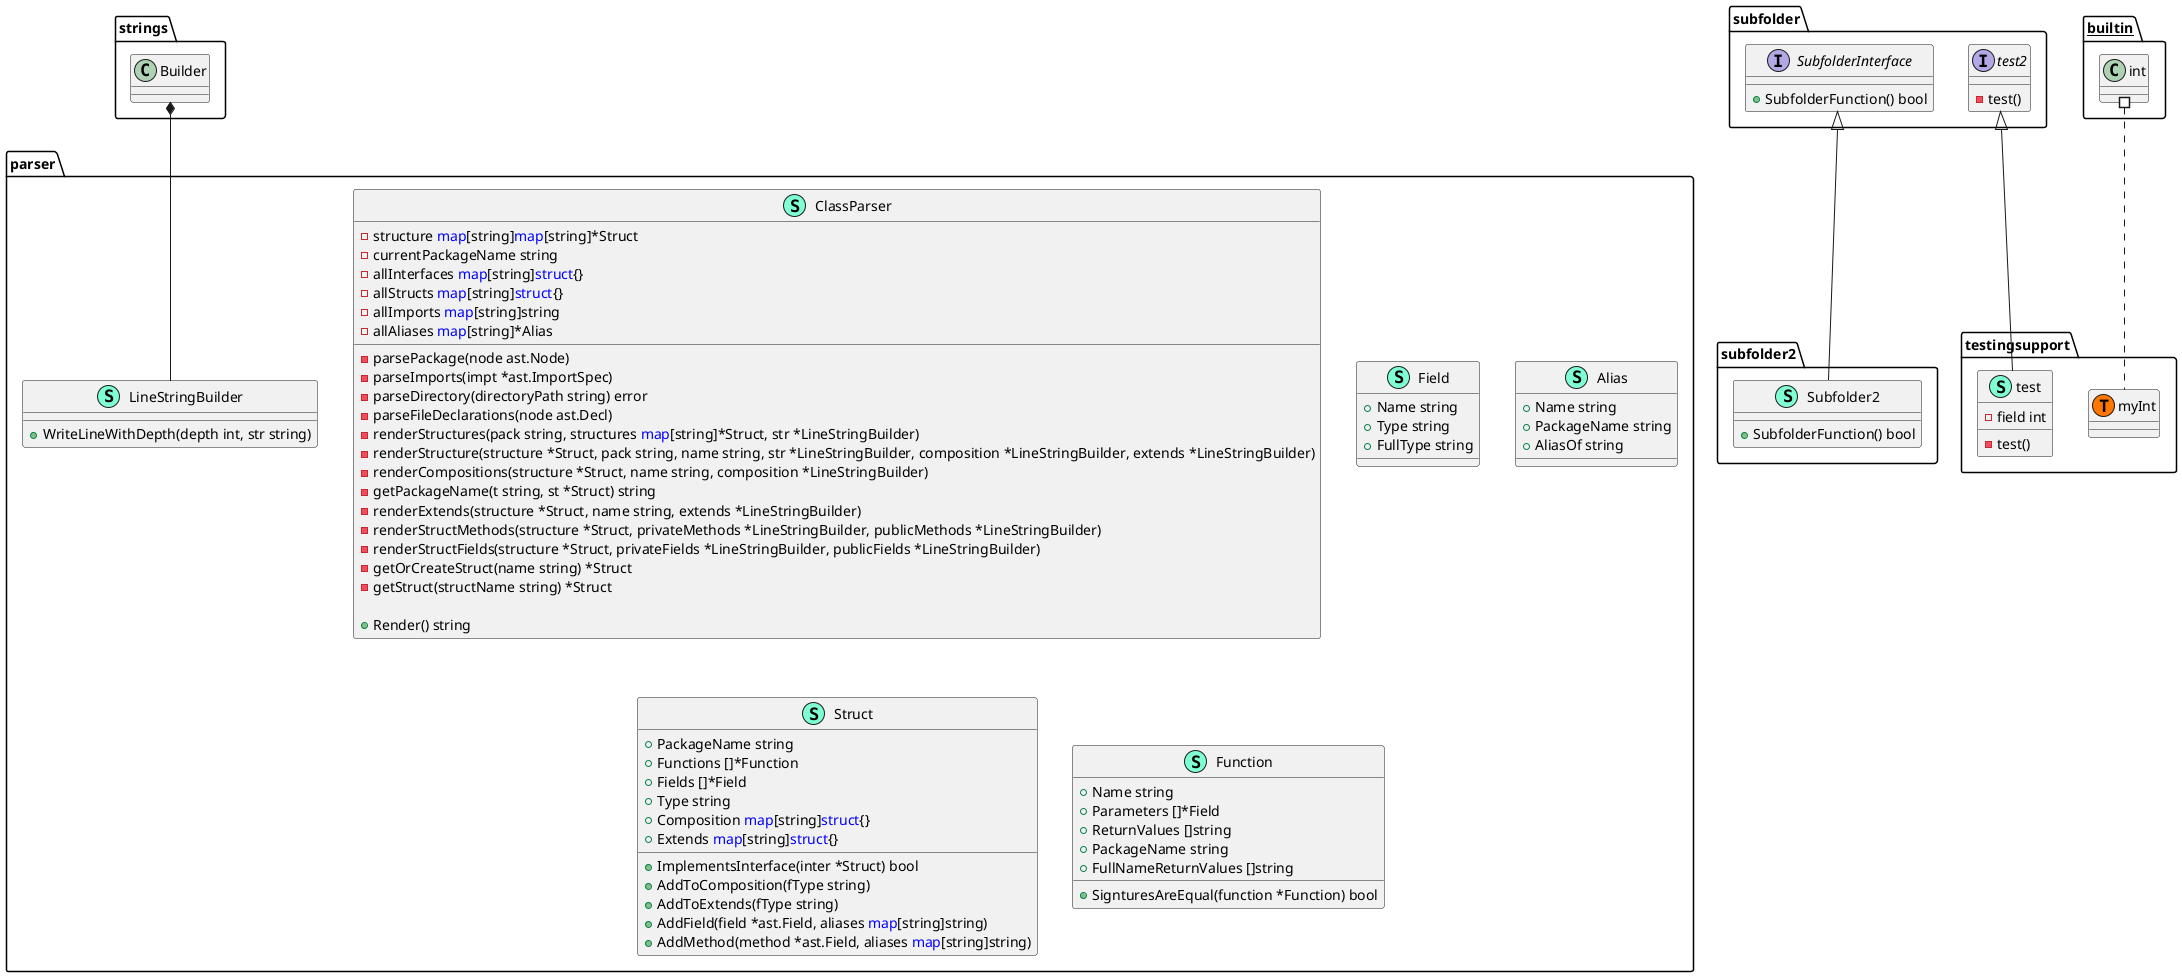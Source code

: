 int - testingsupport.myInt
@startuml
namespace subfolder2 {
    class Subfolder2 << (S,Aquamarine) >> {
        + SubfolderFunction() bool

    }
}

subfolder.SubfolderInterface <|-- subfolder2.Subfolder2

namespace parser {
    class LineStringBuilder << (S,Aquamarine) >> {
        + WriteLineWithDepth(depth int, str string) 

    }
    class ClassParser << (S,Aquamarine) >> {
        - structure <font color=blue>map</font>[string]<font color=blue>map</font>[string]*Struct
        - currentPackageName string
        - allInterfaces <font color=blue>map</font>[string]<font color=blue>struct</font>{}
        - allStructs <font color=blue>map</font>[string]<font color=blue>struct</font>{}
        - allImports <font color=blue>map</font>[string]string
        - allAliases <font color=blue>map</font>[string]*Alias

        - parsePackage(node ast.Node) 
        - parseImports(impt *ast.ImportSpec) 
        - parseDirectory(directoryPath string) error
        - parseFileDeclarations(node ast.Decl) 
        - renderStructures(pack string, structures <font color=blue>map</font>[string]*Struct, str *LineStringBuilder) 
        - renderStructure(structure *Struct, pack string, name string, str *LineStringBuilder, composition *LineStringBuilder, extends *LineStringBuilder) 
        - renderCompositions(structure *Struct, name string, composition *LineStringBuilder) 
        - getPackageName(t string, st *Struct) string
        - renderExtends(structure *Struct, name string, extends *LineStringBuilder) 
        - renderStructMethods(structure *Struct, privateMethods *LineStringBuilder, publicMethods *LineStringBuilder) 
        - renderStructFields(structure *Struct, privateFields *LineStringBuilder, publicFields *LineStringBuilder) 
        - getOrCreateStruct(name string) *Struct
        - getStruct(structName string) *Struct

        + Render() string

    }
    class Field << (S,Aquamarine) >> {
        + Name string
        + Type string
        + FullType string

    }
    class Alias << (S,Aquamarine) >> {
        + Name string
        + PackageName string
        + AliasOf string

    }
    class Struct << (S,Aquamarine) >> {
        + PackageName string
        + Functions []*Function
        + Fields []*Field
        + Type string
        + Composition <font color=blue>map</font>[string]<font color=blue>struct</font>{}
        + Extends <font color=blue>map</font>[string]<font color=blue>struct</font>{}

        + ImplementsInterface(inter *Struct) bool
        + AddToComposition(fType string) 
        + AddToExtends(fType string) 
        + AddField(field *ast.Field, aliases <font color=blue>map</font>[string]string) 
        + AddMethod(method *ast.Field, aliases <font color=blue>map</font>[string]string) 

    }
    class Function << (S,Aquamarine) >> {
        + Name string
        + Parameters []*Field
        + ReturnValues []string
        + PackageName string
        + FullNameReturnValues []string

        + SignturesAreEqual(function *Function) bool

    }
}
strings.Builder *-- parser.LineStringBuilder


namespace testingsupport {
    class test << (S,Aquamarine) >> {
        - field int

        - test() 

    }
    class testingsupport.myInt << (T, #FF7700) >>  {
    }
}

subfolder.test2 <|-- testingsupport.test

namespace subfolder {
    interface test2  {
        - test() 

    }
    interface SubfolderInterface  {
        + SubfolderFunction() bool

    }
}


__builtin__.int #.. testingsupport.myInt
@enduml
